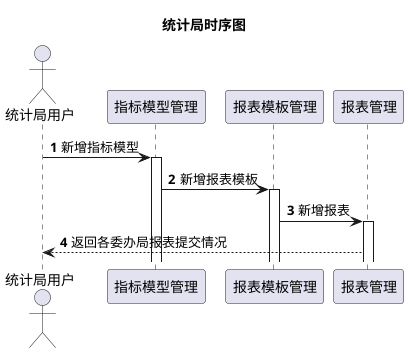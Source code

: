 @startuml
title 统计局时序图

actor 统计局用户 as user
participant "指标模型管理" as targetModel
participant "报表模板管理" as reportTemplate
participant "报表管理" as reportNew
autonumber
user->targetModel:新增指标模型
activate targetModel
targetModel->reportTemplate:新增报表模板
activate reportTemplate
reportTemplate->reportNew:新增报表
activate reportNew
reportNew --> user:返回各委办局报表提交情况
@enduml